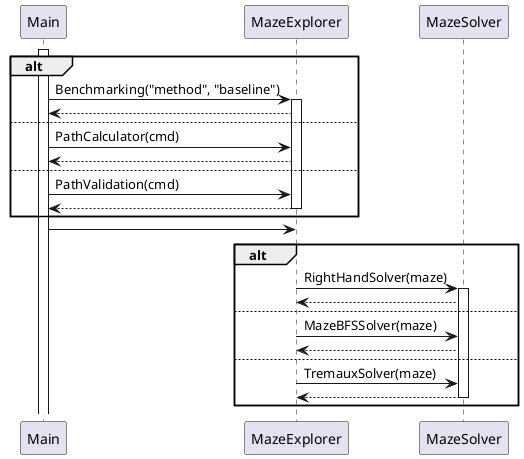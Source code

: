 @startuml SequenceDiagram

participant Main
participant MazeExplorer
participant MazeSolver


activate Main

alt 
Main -> MazeExplorer: Benchmarking("method", "baseline")
activate MazeExplorer
Main <-- MazeExplorer
else
Main -> MazeExplorer: PathCalculator(cmd)
Main <-- MazeExplorer
else
Main -> MazeExplorer: PathValidation(cmd)
Main <-- MazeExplorer
deactivate MazeExplorer
end


Main -> MazeExplorer
alt 
MazeExplorer -> MazeSolver: RightHandSolver(maze)
activate MazeSolver
MazeExplorer <-- MazeSolver
else
MazeExplorer -> MazeSolver: MazeBFSSolver(maze)
MazeExplorer <-- MazeSolver
else
MazeExplorer -> MazeSolver: TremauxSolver(maze)
MazeExplorer <-- MazeSolver
deactivate MazeSolver  
end

@enduml